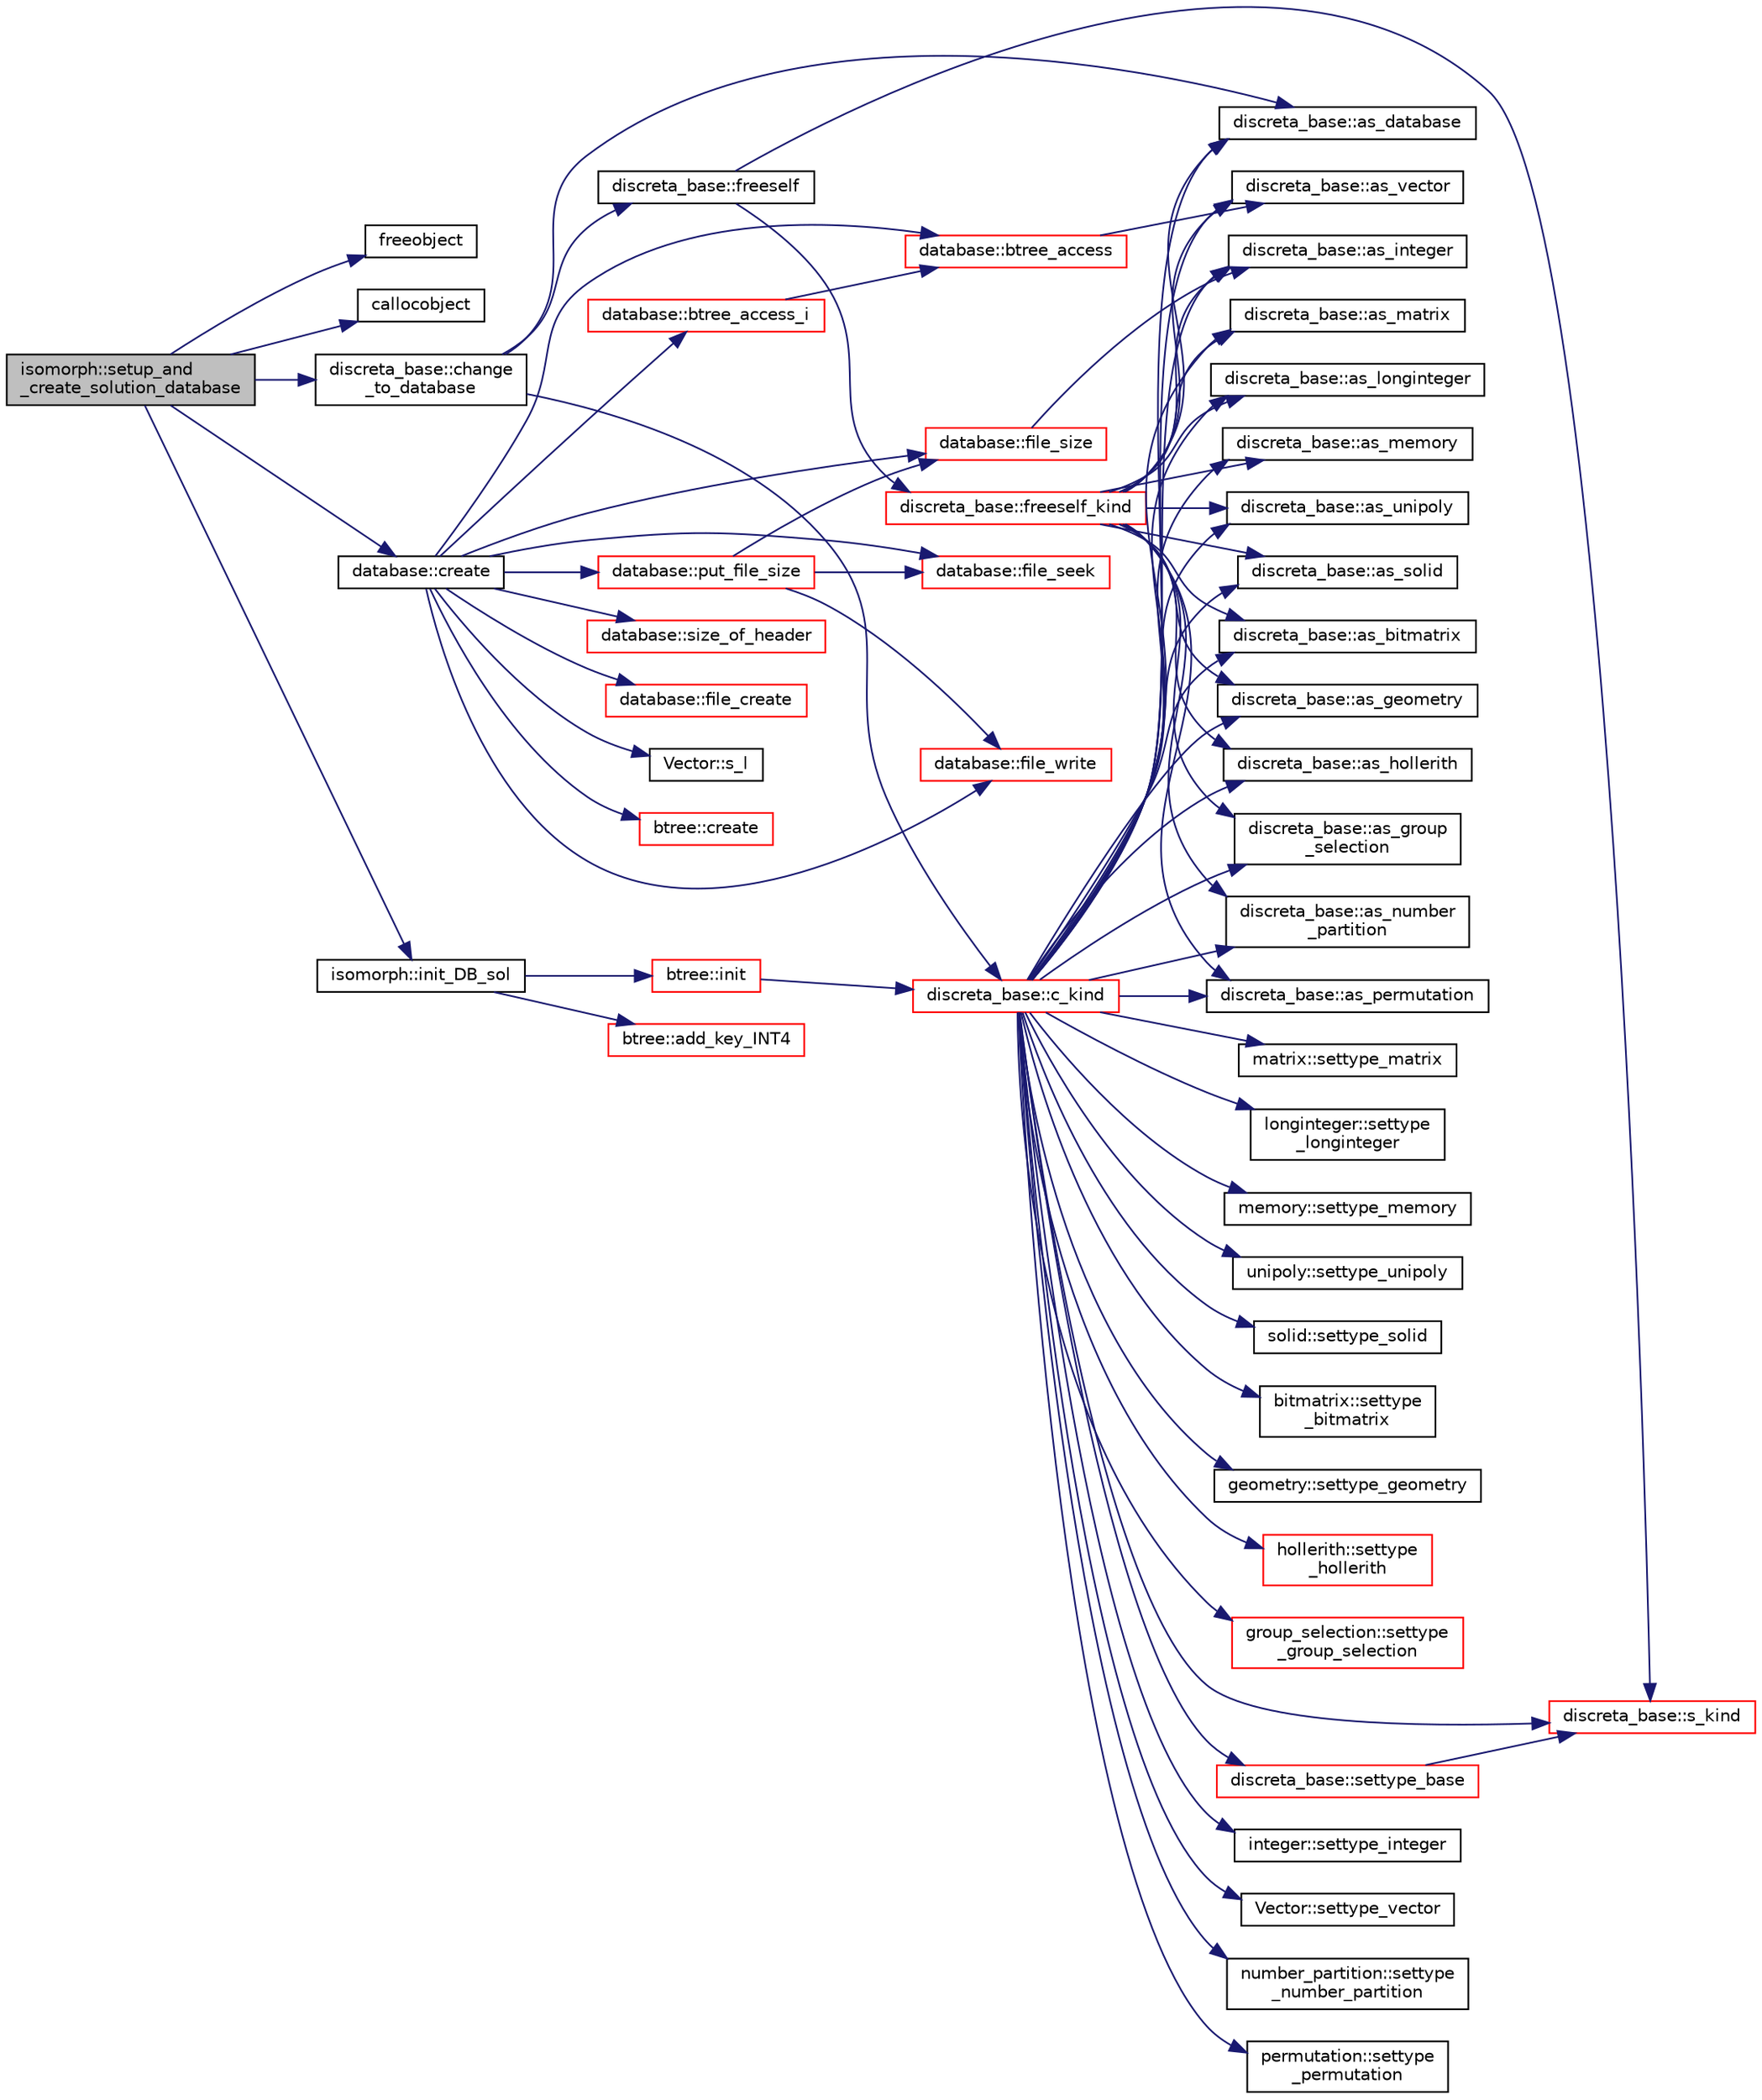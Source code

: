 digraph "isomorph::setup_and_create_solution_database"
{
  edge [fontname="Helvetica",fontsize="10",labelfontname="Helvetica",labelfontsize="10"];
  node [fontname="Helvetica",fontsize="10",shape=record];
  rankdir="LR";
  Node12599 [label="isomorph::setup_and\l_create_solution_database",height=0.2,width=0.4,color="black", fillcolor="grey75", style="filled", fontcolor="black"];
  Node12599 -> Node12600 [color="midnightblue",fontsize="10",style="solid",fontname="Helvetica"];
  Node12600 [label="freeobject",height=0.2,width=0.4,color="black", fillcolor="white", style="filled",URL="$d9/d60/discreta_8h.html#a3bd8a0c7f8d0451709f6e310536ff2ae"];
  Node12599 -> Node12601 [color="midnightblue",fontsize="10",style="solid",fontname="Helvetica"];
  Node12601 [label="callocobject",height=0.2,width=0.4,color="black", fillcolor="white", style="filled",URL="$d9/d60/discreta_8h.html#a8bbcb8338d159223714097d10e94364d"];
  Node12599 -> Node12602 [color="midnightblue",fontsize="10",style="solid",fontname="Helvetica"];
  Node12602 [label="discreta_base::change\l_to_database",height=0.2,width=0.4,color="black", fillcolor="white", style="filled",URL="$d7/d71/classdiscreta__base.html#a9187fb1e0526e3d327b78bb19475ae40"];
  Node12602 -> Node12603 [color="midnightblue",fontsize="10",style="solid",fontname="Helvetica"];
  Node12603 [label="discreta_base::freeself",height=0.2,width=0.4,color="black", fillcolor="white", style="filled",URL="$d7/d71/classdiscreta__base.html#a9a3c9501a562293b5667c11b9174d6e5"];
  Node12603 -> Node12604 [color="midnightblue",fontsize="10",style="solid",fontname="Helvetica"];
  Node12604 [label="discreta_base::freeself_kind",height=0.2,width=0.4,color="red", fillcolor="white", style="filled",URL="$d7/d71/classdiscreta__base.html#a63a23ada2165b3838fab719ed458cec8"];
  Node12604 -> Node12612 [color="midnightblue",fontsize="10",style="solid",fontname="Helvetica"];
  Node12612 [label="discreta_base::as_integer",height=0.2,width=0.4,color="black", fillcolor="white", style="filled",URL="$d7/d71/classdiscreta__base.html#a00d7691eaf874fd283d942692fe8dd26"];
  Node12604 -> Node12614 [color="midnightblue",fontsize="10",style="solid",fontname="Helvetica"];
  Node12614 [label="discreta_base::as_vector",height=0.2,width=0.4,color="black", fillcolor="white", style="filled",URL="$d7/d71/classdiscreta__base.html#a7bdd6cae39c380b128ee9e17e42cf020"];
  Node12604 -> Node12617 [color="midnightblue",fontsize="10",style="solid",fontname="Helvetica"];
  Node12617 [label="discreta_base::as_number\l_partition",height=0.2,width=0.4,color="black", fillcolor="white", style="filled",URL="$d7/d71/classdiscreta__base.html#a307aa09de0e925d46697707968ffab00"];
  Node12604 -> Node12619 [color="midnightblue",fontsize="10",style="solid",fontname="Helvetica"];
  Node12619 [label="discreta_base::as_permutation",height=0.2,width=0.4,color="black", fillcolor="white", style="filled",URL="$d7/d71/classdiscreta__base.html#aa4e72f36a82984239b12ae831e131098"];
  Node12604 -> Node12621 [color="midnightblue",fontsize="10",style="solid",fontname="Helvetica"];
  Node12621 [label="discreta_base::as_matrix",height=0.2,width=0.4,color="black", fillcolor="white", style="filled",URL="$d7/d71/classdiscreta__base.html#ae4d7f56d917a4707b838fbffde6467ff"];
  Node12604 -> Node12624 [color="midnightblue",fontsize="10",style="solid",fontname="Helvetica"];
  Node12624 [label="discreta_base::as_longinteger",height=0.2,width=0.4,color="black", fillcolor="white", style="filled",URL="$d7/d71/classdiscreta__base.html#a20a094639eb711b10c8694c51937f7cd"];
  Node12604 -> Node12627 [color="midnightblue",fontsize="10",style="solid",fontname="Helvetica"];
  Node12627 [label="discreta_base::as_memory",height=0.2,width=0.4,color="black", fillcolor="white", style="filled",URL="$d7/d71/classdiscreta__base.html#ad94b2d7dce0cd4fa22db57f6e79c4bd2"];
  Node12604 -> Node12629 [color="midnightblue",fontsize="10",style="solid",fontname="Helvetica"];
  Node12629 [label="discreta_base::as_unipoly",height=0.2,width=0.4,color="black", fillcolor="white", style="filled",URL="$d7/d71/classdiscreta__base.html#ad50d8027f039fe5c2478cddb243adc9d"];
  Node12604 -> Node12631 [color="midnightblue",fontsize="10",style="solid",fontname="Helvetica"];
  Node12631 [label="discreta_base::as_solid",height=0.2,width=0.4,color="black", fillcolor="white", style="filled",URL="$d7/d71/classdiscreta__base.html#a1fc5f2b85ec97ab0a69dd64903c970a5"];
  Node12604 -> Node12633 [color="midnightblue",fontsize="10",style="solid",fontname="Helvetica"];
  Node12633 [label="discreta_base::as_bitmatrix",height=0.2,width=0.4,color="black", fillcolor="white", style="filled",URL="$d7/d71/classdiscreta__base.html#a071ad54ea8ef6c9d1d15f532e5a76df6"];
  Node12604 -> Node12635 [color="midnightblue",fontsize="10",style="solid",fontname="Helvetica"];
  Node12635 [label="discreta_base::as_geometry",height=0.2,width=0.4,color="black", fillcolor="white", style="filled",URL="$d7/d71/classdiscreta__base.html#a38fc7b4cdd830703e9d87354b79bc5c8"];
  Node12604 -> Node12637 [color="midnightblue",fontsize="10",style="solid",fontname="Helvetica"];
  Node12637 [label="discreta_base::as_hollerith",height=0.2,width=0.4,color="black", fillcolor="white", style="filled",URL="$d7/d71/classdiscreta__base.html#a3e66f82711f314710107e2f29e589690"];
  Node12604 -> Node12639 [color="midnightblue",fontsize="10",style="solid",fontname="Helvetica"];
  Node12639 [label="discreta_base::as_group\l_selection",height=0.2,width=0.4,color="black", fillcolor="white", style="filled",URL="$d7/d71/classdiscreta__base.html#aae1bac4883c567718bef9fb610abbdc8"];
  Node12604 -> Node12643 [color="midnightblue",fontsize="10",style="solid",fontname="Helvetica"];
  Node12643 [label="discreta_base::as_database",height=0.2,width=0.4,color="black", fillcolor="white", style="filled",URL="$d7/d71/classdiscreta__base.html#ab055d39d58210a2b03ba3d33703b09a9"];
  Node12603 -> Node12606 [color="midnightblue",fontsize="10",style="solid",fontname="Helvetica"];
  Node12606 [label="discreta_base::s_kind",height=0.2,width=0.4,color="red", fillcolor="white", style="filled",URL="$d7/d71/classdiscreta__base.html#a8a830025c74adbbc3362418a7c2ba157"];
  Node12602 -> Node12651 [color="midnightblue",fontsize="10",style="solid",fontname="Helvetica"];
  Node12651 [label="discreta_base::c_kind",height=0.2,width=0.4,color="red", fillcolor="white", style="filled",URL="$d7/d71/classdiscreta__base.html#adc2ff61589c2d083688e7a43f333cb62"];
  Node12651 -> Node12652 [color="midnightblue",fontsize="10",style="solid",fontname="Helvetica"];
  Node12652 [label="discreta_base::settype_base",height=0.2,width=0.4,color="red", fillcolor="white", style="filled",URL="$d7/d71/classdiscreta__base.html#a4f42899a89447d1c3993ea07c38f8ad4"];
  Node12652 -> Node12606 [color="midnightblue",fontsize="10",style="solid",fontname="Helvetica"];
  Node12651 -> Node12612 [color="midnightblue",fontsize="10",style="solid",fontname="Helvetica"];
  Node12651 -> Node12653 [color="midnightblue",fontsize="10",style="solid",fontname="Helvetica"];
  Node12653 [label="integer::settype_integer",height=0.2,width=0.4,color="black", fillcolor="white", style="filled",URL="$d0/de5/classinteger.html#a6265c65ef311229acd513d748faba796"];
  Node12651 -> Node12614 [color="midnightblue",fontsize="10",style="solid",fontname="Helvetica"];
  Node12651 -> Node12654 [color="midnightblue",fontsize="10",style="solid",fontname="Helvetica"];
  Node12654 [label="Vector::settype_vector",height=0.2,width=0.4,color="black", fillcolor="white", style="filled",URL="$d5/db2/class_vector.html#a34e0d00b18c051f23904a8429fa6c8b4"];
  Node12651 -> Node12617 [color="midnightblue",fontsize="10",style="solid",fontname="Helvetica"];
  Node12651 -> Node12655 [color="midnightblue",fontsize="10",style="solid",fontname="Helvetica"];
  Node12655 [label="number_partition::settype\l_number_partition",height=0.2,width=0.4,color="black", fillcolor="white", style="filled",URL="$df/d50/classnumber__partition.html#a3aaec1b557758f643ffc8555bbc358be"];
  Node12651 -> Node12619 [color="midnightblue",fontsize="10",style="solid",fontname="Helvetica"];
  Node12651 -> Node12656 [color="midnightblue",fontsize="10",style="solid",fontname="Helvetica"];
  Node12656 [label="permutation::settype\l_permutation",height=0.2,width=0.4,color="black", fillcolor="white", style="filled",URL="$d0/d08/classpermutation.html#af1eea29f86195cede9562e444664c28c"];
  Node12651 -> Node12621 [color="midnightblue",fontsize="10",style="solid",fontname="Helvetica"];
  Node12651 -> Node12657 [color="midnightblue",fontsize="10",style="solid",fontname="Helvetica"];
  Node12657 [label="matrix::settype_matrix",height=0.2,width=0.4,color="black", fillcolor="white", style="filled",URL="$d1/d8d/classmatrix.html#a1780283a64a789e4084d792683d276bb"];
  Node12651 -> Node12624 [color="midnightblue",fontsize="10",style="solid",fontname="Helvetica"];
  Node12651 -> Node12658 [color="midnightblue",fontsize="10",style="solid",fontname="Helvetica"];
  Node12658 [label="longinteger::settype\l_longinteger",height=0.2,width=0.4,color="black", fillcolor="white", style="filled",URL="$d3/d71/classlonginteger.html#ae5f811ece8df31b9ff114368a18e1dc5"];
  Node12651 -> Node12627 [color="midnightblue",fontsize="10",style="solid",fontname="Helvetica"];
  Node12651 -> Node12659 [color="midnightblue",fontsize="10",style="solid",fontname="Helvetica"];
  Node12659 [label="memory::settype_memory",height=0.2,width=0.4,color="black", fillcolor="white", style="filled",URL="$d8/d99/classmemory.html#a33aae277f9b8fe36b02e9d5da895451b"];
  Node12651 -> Node12629 [color="midnightblue",fontsize="10",style="solid",fontname="Helvetica"];
  Node12651 -> Node12660 [color="midnightblue",fontsize="10",style="solid",fontname="Helvetica"];
  Node12660 [label="unipoly::settype_unipoly",height=0.2,width=0.4,color="black", fillcolor="white", style="filled",URL="$d1/d89/classunipoly.html#a8db854fcc85c5e1150b1f1b1c005c95b"];
  Node12651 -> Node12631 [color="midnightblue",fontsize="10",style="solid",fontname="Helvetica"];
  Node12651 -> Node12661 [color="midnightblue",fontsize="10",style="solid",fontname="Helvetica"];
  Node12661 [label="solid::settype_solid",height=0.2,width=0.4,color="black", fillcolor="white", style="filled",URL="$d8/def/classsolid.html#a775bd4821f75a8aee4ea3d4335ff90e0"];
  Node12651 -> Node12633 [color="midnightblue",fontsize="10",style="solid",fontname="Helvetica"];
  Node12651 -> Node12662 [color="midnightblue",fontsize="10",style="solid",fontname="Helvetica"];
  Node12662 [label="bitmatrix::settype\l_bitmatrix",height=0.2,width=0.4,color="black", fillcolor="white", style="filled",URL="$de/dc8/classbitmatrix.html#acb571d947f9526665ebbdc0ce3e2a973"];
  Node12651 -> Node12635 [color="midnightblue",fontsize="10",style="solid",fontname="Helvetica"];
  Node12651 -> Node12663 [color="midnightblue",fontsize="10",style="solid",fontname="Helvetica"];
  Node12663 [label="geometry::settype_geometry",height=0.2,width=0.4,color="black", fillcolor="white", style="filled",URL="$da/d44/classgeometry.html#ab4a336baba6a3f56f5ffa053a5be5ba7"];
  Node12651 -> Node12637 [color="midnightblue",fontsize="10",style="solid",fontname="Helvetica"];
  Node12651 -> Node12664 [color="midnightblue",fontsize="10",style="solid",fontname="Helvetica"];
  Node12664 [label="hollerith::settype\l_hollerith",height=0.2,width=0.4,color="red", fillcolor="white", style="filled",URL="$d8/d99/classhollerith.html#a23bbd4acfc88a0e90f1245f243f51f76"];
  Node12651 -> Node12639 [color="midnightblue",fontsize="10",style="solid",fontname="Helvetica"];
  Node12651 -> Node12666 [color="midnightblue",fontsize="10",style="solid",fontname="Helvetica"];
  Node12666 [label="group_selection::settype\l_group_selection",height=0.2,width=0.4,color="red", fillcolor="white", style="filled",URL="$d6/db0/classgroup__selection.html#a015ed73b7b8d784bedd4d11ac1fc0ec1"];
  Node12651 -> Node12643 [color="midnightblue",fontsize="10",style="solid",fontname="Helvetica"];
  Node12651 -> Node12606 [color="midnightblue",fontsize="10",style="solid",fontname="Helvetica"];
  Node12602 -> Node12643 [color="midnightblue",fontsize="10",style="solid",fontname="Helvetica"];
  Node12599 -> Node12674 [color="midnightblue",fontsize="10",style="solid",fontname="Helvetica"];
  Node12674 [label="isomorph::init_DB_sol",height=0.2,width=0.4,color="black", fillcolor="white", style="filled",URL="$d3/d5f/classisomorph.html#afd8d8a546fa9a7bc6f211b216e291039"];
  Node12674 -> Node12675 [color="midnightblue",fontsize="10",style="solid",fontname="Helvetica"];
  Node12675 [label="btree::init",height=0.2,width=0.4,color="red", fillcolor="white", style="filled",URL="$dd/db0/classbtree.html#a3c88706e9886f1f9bc142b511aeab642"];
  Node12675 -> Node12651 [color="midnightblue",fontsize="10",style="solid",fontname="Helvetica"];
  Node12674 -> Node12697 [color="midnightblue",fontsize="10",style="solid",fontname="Helvetica"];
  Node12697 [label="btree::add_key_INT4",height=0.2,width=0.4,color="red", fillcolor="white", style="filled",URL="$dd/db0/classbtree.html#a4c42710e5f8cb4e3991d591fe2ae6f42"];
  Node12599 -> Node12712 [color="midnightblue",fontsize="10",style="solid",fontname="Helvetica"];
  Node12712 [label="database::create",height=0.2,width=0.4,color="black", fillcolor="white", style="filled",URL="$db/d72/classdatabase.html#a41d486156468426370c803bea3976cf1"];
  Node12712 -> Node12713 [color="midnightblue",fontsize="10",style="solid",fontname="Helvetica"];
  Node12713 [label="database::size_of_header",height=0.2,width=0.4,color="red", fillcolor="white", style="filled",URL="$db/d72/classdatabase.html#a06a4fb255387e8bac32d98d365a90019"];
  Node12712 -> Node12715 [color="midnightblue",fontsize="10",style="solid",fontname="Helvetica"];
  Node12715 [label="database::file_create",height=0.2,width=0.4,color="red", fillcolor="white", style="filled",URL="$db/d72/classdatabase.html#afffc9413d00af2e69d9852773a2eb344"];
  Node12712 -> Node12721 [color="midnightblue",fontsize="10",style="solid",fontname="Helvetica"];
  Node12721 [label="database::file_size",height=0.2,width=0.4,color="red", fillcolor="white", style="filled",URL="$db/d72/classdatabase.html#a8547ac1fa93cdcd8ec464cac1ec24c5d"];
  Node12721 -> Node12612 [color="midnightblue",fontsize="10",style="solid",fontname="Helvetica"];
  Node12712 -> Node12722 [color="midnightblue",fontsize="10",style="solid",fontname="Helvetica"];
  Node12722 [label="database::file_seek",height=0.2,width=0.4,color="red", fillcolor="white", style="filled",URL="$db/d72/classdatabase.html#a67ff377651f4ac089241ebff60e17ed6"];
  Node12712 -> Node12723 [color="midnightblue",fontsize="10",style="solid",fontname="Helvetica"];
  Node12723 [label="database::file_write",height=0.2,width=0.4,color="red", fillcolor="white", style="filled",URL="$db/d72/classdatabase.html#a42d32ba51ad8ccd2a0adfd1a147f6230"];
  Node12712 -> Node12724 [color="midnightblue",fontsize="10",style="solid",fontname="Helvetica"];
  Node12724 [label="database::put_file_size",height=0.2,width=0.4,color="red", fillcolor="white", style="filled",URL="$db/d72/classdatabase.html#a3490df2b9feac3d2cfab8a5d00033ab4"];
  Node12724 -> Node12722 [color="midnightblue",fontsize="10",style="solid",fontname="Helvetica"];
  Node12724 -> Node12721 [color="midnightblue",fontsize="10",style="solid",fontname="Helvetica"];
  Node12724 -> Node12723 [color="midnightblue",fontsize="10",style="solid",fontname="Helvetica"];
  Node12712 -> Node12726 [color="midnightblue",fontsize="10",style="solid",fontname="Helvetica"];
  Node12726 [label="database::btree_access",height=0.2,width=0.4,color="red", fillcolor="white", style="filled",URL="$db/d72/classdatabase.html#a30109ba5488b06111439f887fc1ac499"];
  Node12726 -> Node12614 [color="midnightblue",fontsize="10",style="solid",fontname="Helvetica"];
  Node12712 -> Node12708 [color="midnightblue",fontsize="10",style="solid",fontname="Helvetica"];
  Node12708 [label="Vector::s_l",height=0.2,width=0.4,color="black", fillcolor="white", style="filled",URL="$d5/db2/class_vector.html#ad2dc082288f858d22a528832289e0704"];
  Node12712 -> Node12727 [color="midnightblue",fontsize="10",style="solid",fontname="Helvetica"];
  Node12727 [label="database::btree_access_i",height=0.2,width=0.4,color="red", fillcolor="white", style="filled",URL="$db/d72/classdatabase.html#a215047d1b32b8bd54f91a7bdca168eee"];
  Node12727 -> Node12726 [color="midnightblue",fontsize="10",style="solid",fontname="Helvetica"];
  Node12712 -> Node12728 [color="midnightblue",fontsize="10",style="solid",fontname="Helvetica"];
  Node12728 [label="btree::create",height=0.2,width=0.4,color="red", fillcolor="white", style="filled",URL="$dd/db0/classbtree.html#ae46050f7dc1057d21cddcd6b2e3496d9"];
}
